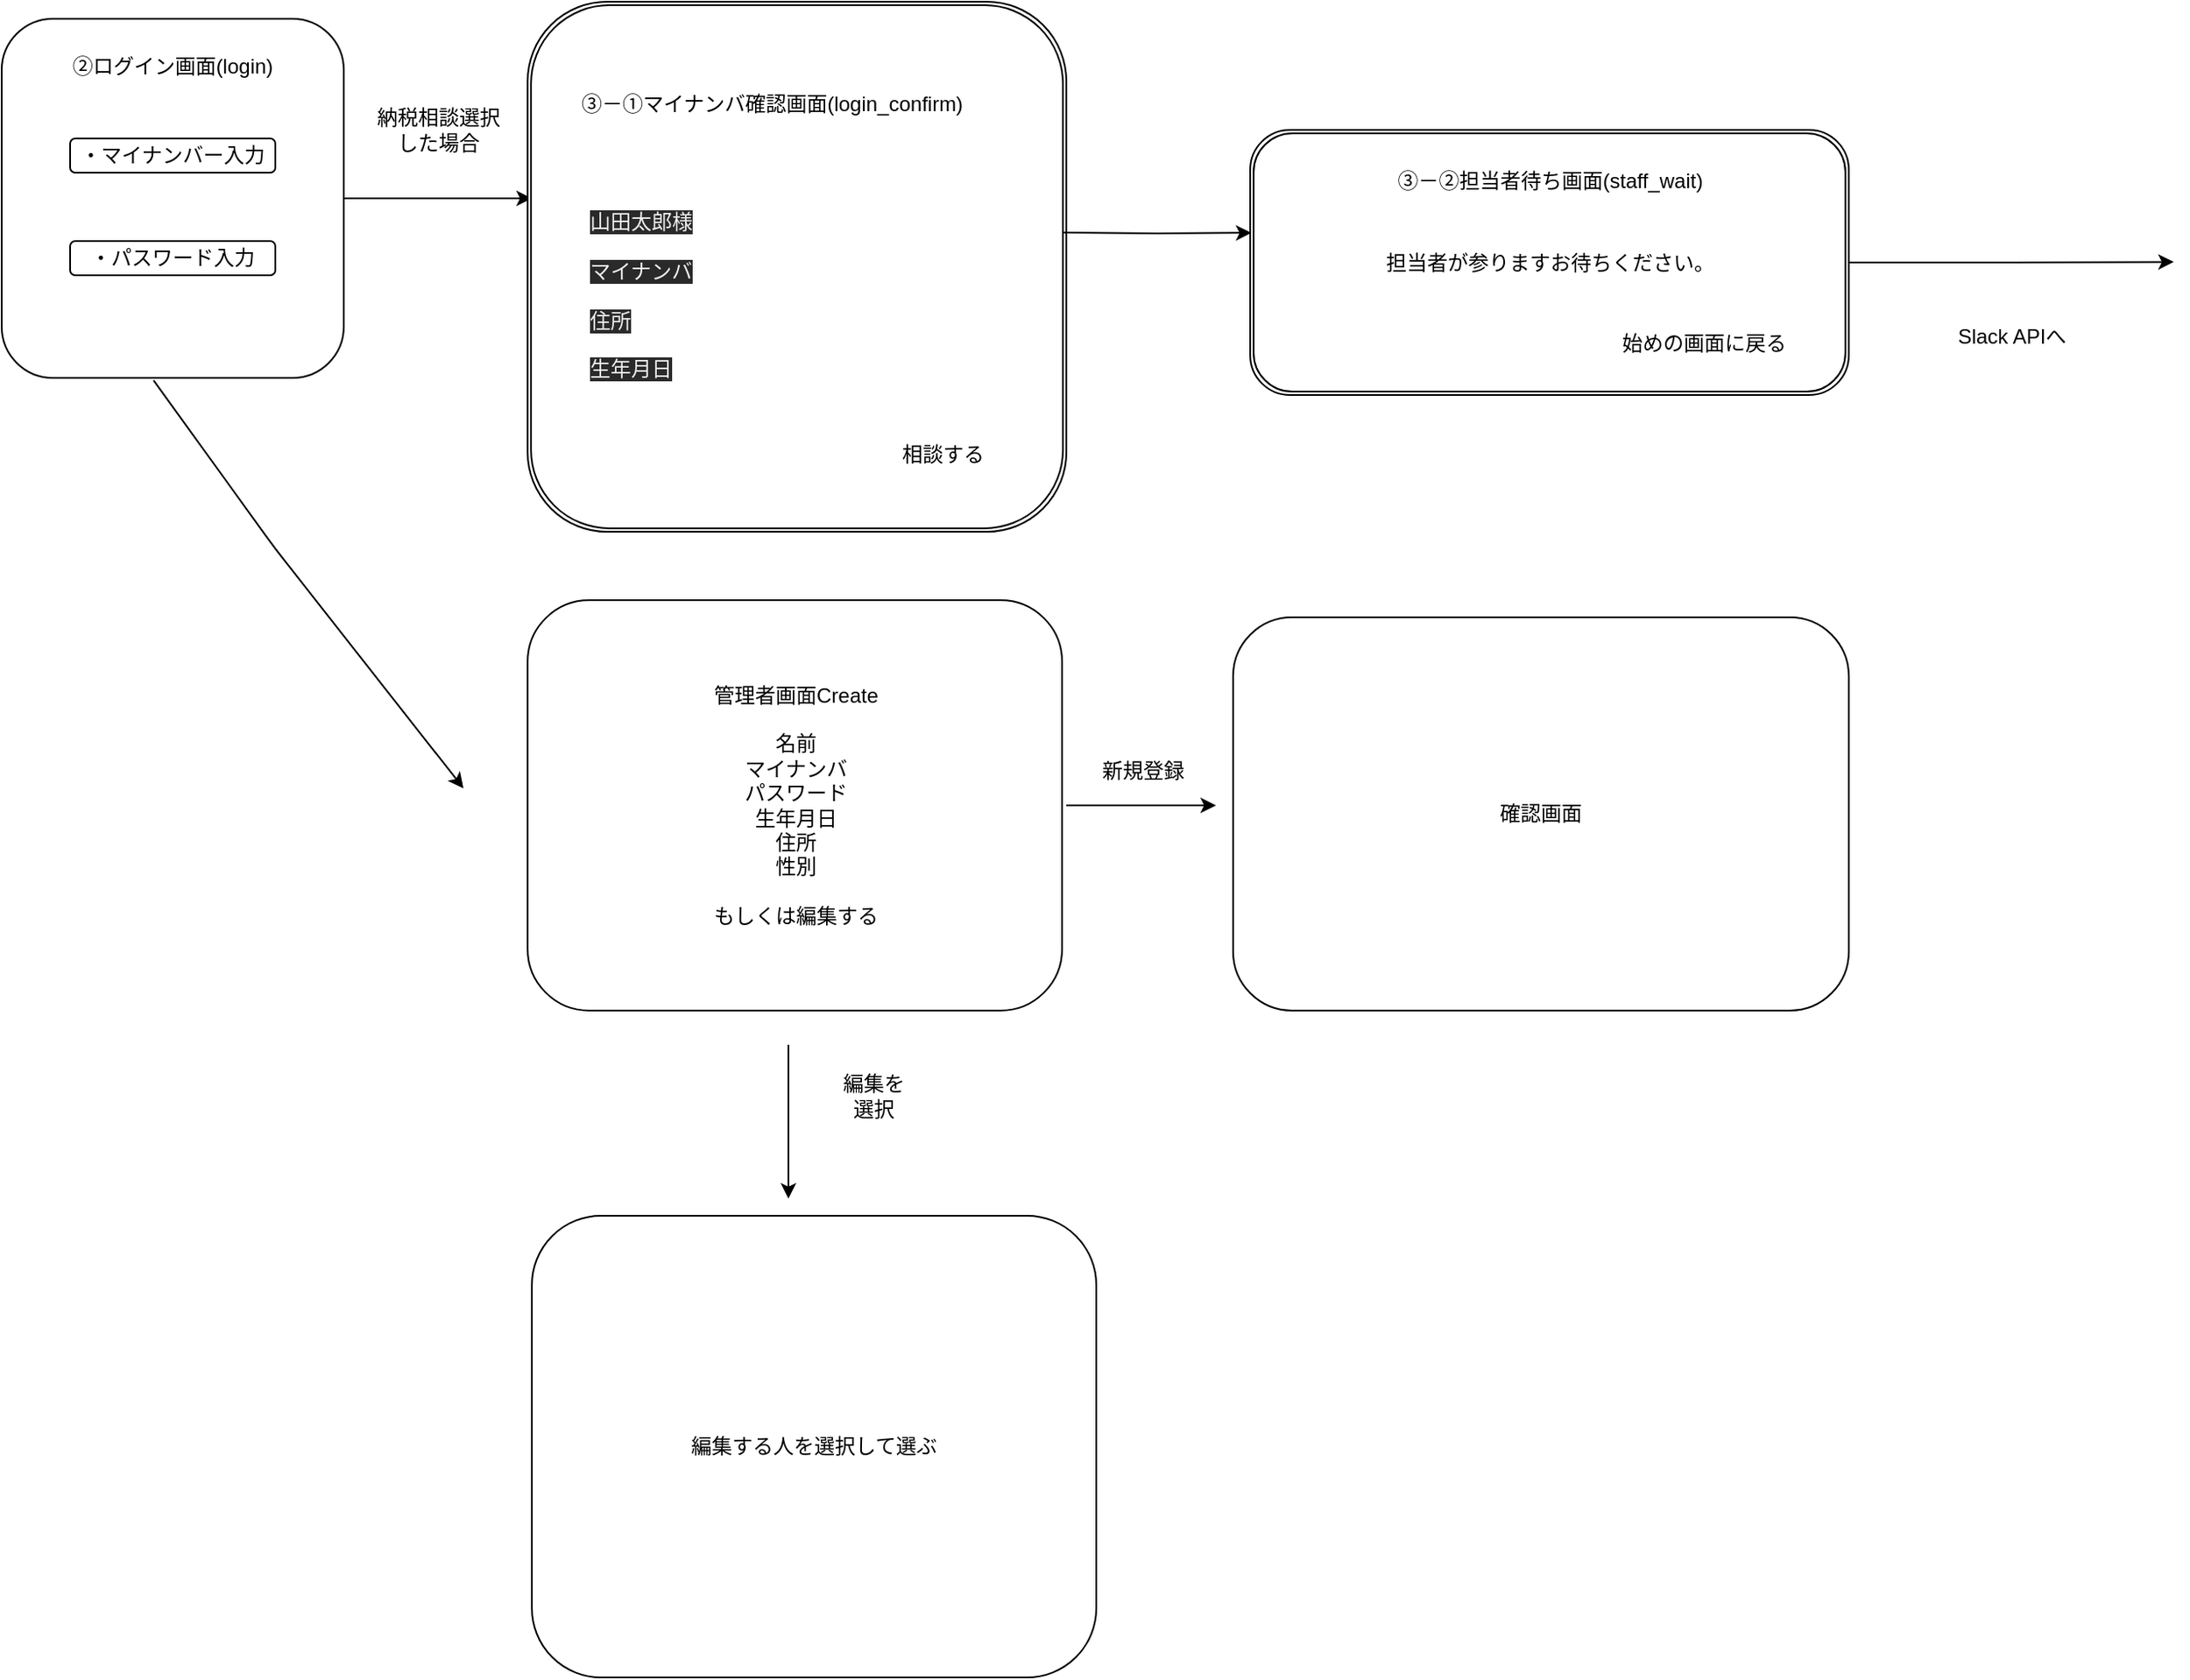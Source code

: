 <mxfile version="13.10.0" type="embed">
    <diagram id="6hGFLwfOUW9BJ-s0fimq" name="Page-1">
        <mxGraphModel dx="976" dy="767" grid="1" gridSize="10" guides="1" tooltips="1" connect="1" arrows="1" fold="1" page="1" pageScale="1" pageWidth="1654" pageHeight="1169" math="0" shadow="0">
            <root>
                <mxCell id="0"/>
                <mxCell id="1" parent="0"/>
                <mxCell id="0iTI7bKBJ6JELypw6VL1-83" style="edgeStyle=orthogonalEdgeStyle;rounded=0;orthogonalLoop=1;jettySize=auto;html=1;exitX=1;exitY=0.5;exitDx=0;exitDy=0;" parent="1" source="36" edge="1">
                    <mxGeometry relative="1" as="geometry">
                        <mxPoint x="500" y="165" as="targetPoint"/>
                        <Array as="points">
                            <mxPoint x="500" y="165"/>
                        </Array>
                    </mxGeometry>
                </mxCell>
                <mxCell id="36" value="&lt;br&gt;②ログイン画面(login)" style="rounded=1;whiteSpace=wrap;html=1;align=center;horizontal=1;verticalAlign=top;" parent="1" vertex="1">
                    <mxGeometry x="190" y="60" width="200" height="210" as="geometry"/>
                </mxCell>
                <mxCell id="37" value="&lt;span&gt;・マイナンバー入力&lt;/span&gt;" style="rounded=1;whiteSpace=wrap;html=1;" parent="1" vertex="1">
                    <mxGeometry x="230" y="130" width="120" height="20" as="geometry"/>
                </mxCell>
                <mxCell id="38" value="&lt;span&gt;・パスワード入力&lt;/span&gt;" style="rounded=1;whiteSpace=wrap;html=1;" parent="1" vertex="1">
                    <mxGeometry x="230" y="190" width="120" height="20" as="geometry"/>
                </mxCell>
                <mxCell id="39" style="edgeStyle=orthogonalEdgeStyle;rounded=0;orthogonalLoop=1;jettySize=auto;html=1;exitX=0.5;exitY=1;exitDx=0;exitDy=0;" parent="1" source="36" target="36" edge="1">
                    <mxGeometry relative="1" as="geometry"/>
                </mxCell>
                <mxCell id="42" value="" style="edgeStyle=orthogonalEdgeStyle;rounded=0;orthogonalLoop=1;jettySize=auto;html=1;" parent="1" target="41" edge="1">
                    <mxGeometry relative="1" as="geometry">
                        <mxPoint x="655.059" y="240" as="sourcePoint"/>
                    </mxGeometry>
                </mxCell>
                <mxCell id="41" value="" style="shape=ext;double=1;rounded=1;whiteSpace=wrap;html=1;align=left;" parent="1" vertex="1">
                    <mxGeometry x="497.5" y="50" width="315" height="310" as="geometry"/>
                </mxCell>
                <mxCell id="0iTI7bKBJ6JELypw6VL1-79" value="相談する" style="text;html=1;align=center;verticalAlign=middle;resizable=0;points=[];autosize=1;" parent="1" vertex="1">
                    <mxGeometry x="710" y="305" width="60" height="20" as="geometry"/>
                </mxCell>
                <mxCell id="xsVDTVftM3OOLQT2cAot-43" style="edgeStyle=orthogonalEdgeStyle;rounded=0;orthogonalLoop=1;jettySize=auto;html=1;entryX=0.002;entryY=0.388;entryDx=0;entryDy=0;entryPerimeter=0;" parent="1" target="xsVDTVftM3OOLQT2cAot-42" edge="1">
                    <mxGeometry relative="1" as="geometry">
                        <Array as="points"/>
                        <mxPoint x="810" y="185" as="sourcePoint"/>
                    </mxGeometry>
                </mxCell>
                <mxCell id="0iTI7bKBJ6JELypw6VL1-86" value="納税相談選択&lt;br&gt;した場合" style="text;html=1;align=center;verticalAlign=middle;resizable=0;points=[];autosize=1;" parent="1" vertex="1">
                    <mxGeometry x="400" y="110" width="90" height="30" as="geometry"/>
                </mxCell>
                <mxCell id="xsVDTVftM3OOLQT2cAot-39" value="③－①マイナンバ確認画面(login_confirm)" style="text;html=1;align=center;verticalAlign=middle;resizable=0;points=[];autosize=1;" parent="1" vertex="1">
                    <mxGeometry x="520" y="100" width="240" height="20" as="geometry"/>
                </mxCell>
                <mxCell id="44" style="edgeStyle=orthogonalEdgeStyle;rounded=0;orthogonalLoop=1;jettySize=auto;html=1;exitX=1;exitY=0.5;exitDx=0;exitDy=0;" parent="1" source="xsVDTVftM3OOLQT2cAot-42" edge="1">
                    <mxGeometry relative="1" as="geometry">
                        <mxPoint x="1460" y="202.176" as="targetPoint"/>
                    </mxGeometry>
                </mxCell>
                <mxCell id="xsVDTVftM3OOLQT2cAot-42" value="" style="shape=ext;double=1;rounded=1;whiteSpace=wrap;html=1;align=left;" parent="1" vertex="1">
                    <mxGeometry x="920" y="125" width="350" height="155" as="geometry"/>
                </mxCell>
                <mxCell id="xsVDTVftM3OOLQT2cAot-46" value="担当者が参りますお待ちください。" style="text;html=1;align=center;verticalAlign=middle;resizable=0;points=[];autosize=1;" parent="1" vertex="1">
                    <mxGeometry x="990" y="192.5" width="210" height="20" as="geometry"/>
                </mxCell>
                <mxCell id="xsVDTVftM3OOLQT2cAot-47" value="③－②担当者待ち画面(staff_wait)" style="text;html=1;align=center;verticalAlign=middle;resizable=0;points=[];autosize=1;" parent="1" vertex="1">
                    <mxGeometry x="1000" y="145" width="190" height="20" as="geometry"/>
                </mxCell>
                <mxCell id="xsVDTVftM3OOLQT2cAot-55" value="始めの画面に戻る" style="text;html=1;align=center;verticalAlign=middle;resizable=0;points=[];autosize=1;" parent="1" vertex="1">
                    <mxGeometry x="1130" y="240" width="110" height="20" as="geometry"/>
                </mxCell>
                <mxCell id="43" value="&lt;span style=&quot;color: rgb(240 , 240 , 240) ; font-family: &amp;#34;helvetica&amp;#34; ; font-size: 12px ; font-style: normal ; font-weight: 400 ; letter-spacing: normal ; text-align: left ; text-indent: 0px ; text-transform: none ; word-spacing: 0px ; background-color: rgb(42 , 42 , 42) ; float: none ; display: inline&quot;&gt;山田太郎様&lt;br&gt;&lt;br&gt;マイナンバ&lt;br&gt;&lt;br&gt;住所&lt;br&gt;&lt;br&gt;生年月日&lt;br&gt;&lt;br&gt;&lt;/span&gt;" style="text;whiteSpace=wrap;html=1;" parent="1" vertex="1">
                    <mxGeometry x="531.5" y="165" width="140" height="140" as="geometry"/>
                </mxCell>
                <mxCell id="45" value="Slack APIへ" style="text;html=1;align=center;verticalAlign=middle;resizable=0;points=[];autosize=1;" parent="1" vertex="1">
                    <mxGeometry x="1325" y="236" width="80" height="20" as="geometry"/>
                </mxCell>
                <mxCell id="47" value="管理者画面Create&lt;br&gt;&lt;br&gt;名前&lt;br&gt;マイナンバ&lt;br&gt;パスワード&lt;br&gt;生年月日&lt;br&gt;住所&lt;br&gt;性別&lt;br&gt;&lt;br&gt;もしくは編集する" style="rounded=1;whiteSpace=wrap;html=1;" parent="1" vertex="1">
                    <mxGeometry x="497.5" y="400" width="312.5" height="240" as="geometry"/>
                </mxCell>
                <mxCell id="48" value="確認画面" style="rounded=1;whiteSpace=wrap;html=1;" parent="1" vertex="1">
                    <mxGeometry x="910" y="410" width="360" height="230" as="geometry"/>
                </mxCell>
                <mxCell id="50" value="" style="endArrow=classic;html=1;exitX=0.444;exitY=1.007;exitDx=0;exitDy=0;exitPerimeter=0;" edge="1" parent="1" source="36">
                    <mxGeometry width="50" height="50" relative="1" as="geometry">
                        <mxPoint x="510" y="500" as="sourcePoint"/>
                        <mxPoint x="460" y="510" as="targetPoint"/>
                        <Array as="points">
                            <mxPoint x="350" y="370"/>
                        </Array>
                    </mxGeometry>
                </mxCell>
                <mxCell id="51" value="編集する人を選択して選ぶ" style="rounded=1;whiteSpace=wrap;html=1;" vertex="1" parent="1">
                    <mxGeometry x="500" y="760" width="330" height="270" as="geometry"/>
                </mxCell>
                <mxCell id="52" value="" style="endArrow=classic;html=1;" edge="1" parent="1">
                    <mxGeometry width="50" height="50" relative="1" as="geometry">
                        <mxPoint x="812.5" y="520" as="sourcePoint"/>
                        <mxPoint x="900" y="520" as="targetPoint"/>
                    </mxGeometry>
                </mxCell>
                <mxCell id="53" value="新規登録" style="text;html=1;align=center;verticalAlign=middle;resizable=0;points=[];autosize=1;" vertex="1" parent="1">
                    <mxGeometry x="827" y="490" width="60" height="20" as="geometry"/>
                </mxCell>
                <mxCell id="54" value="" style="endArrow=classic;html=1;" edge="1" parent="1">
                    <mxGeometry width="50" height="50" relative="1" as="geometry">
                        <mxPoint x="650" y="660" as="sourcePoint"/>
                        <mxPoint x="650" y="750" as="targetPoint"/>
                    </mxGeometry>
                </mxCell>
                <mxCell id="56" value="編集を選択" style="text;html=1;strokeColor=none;fillColor=none;align=center;verticalAlign=middle;whiteSpace=wrap;rounded=0;" vertex="1" parent="1">
                    <mxGeometry x="680" y="680" width="40" height="20" as="geometry"/>
                </mxCell>
            </root>
        </mxGraphModel>
    </diagram>
</mxfile>
